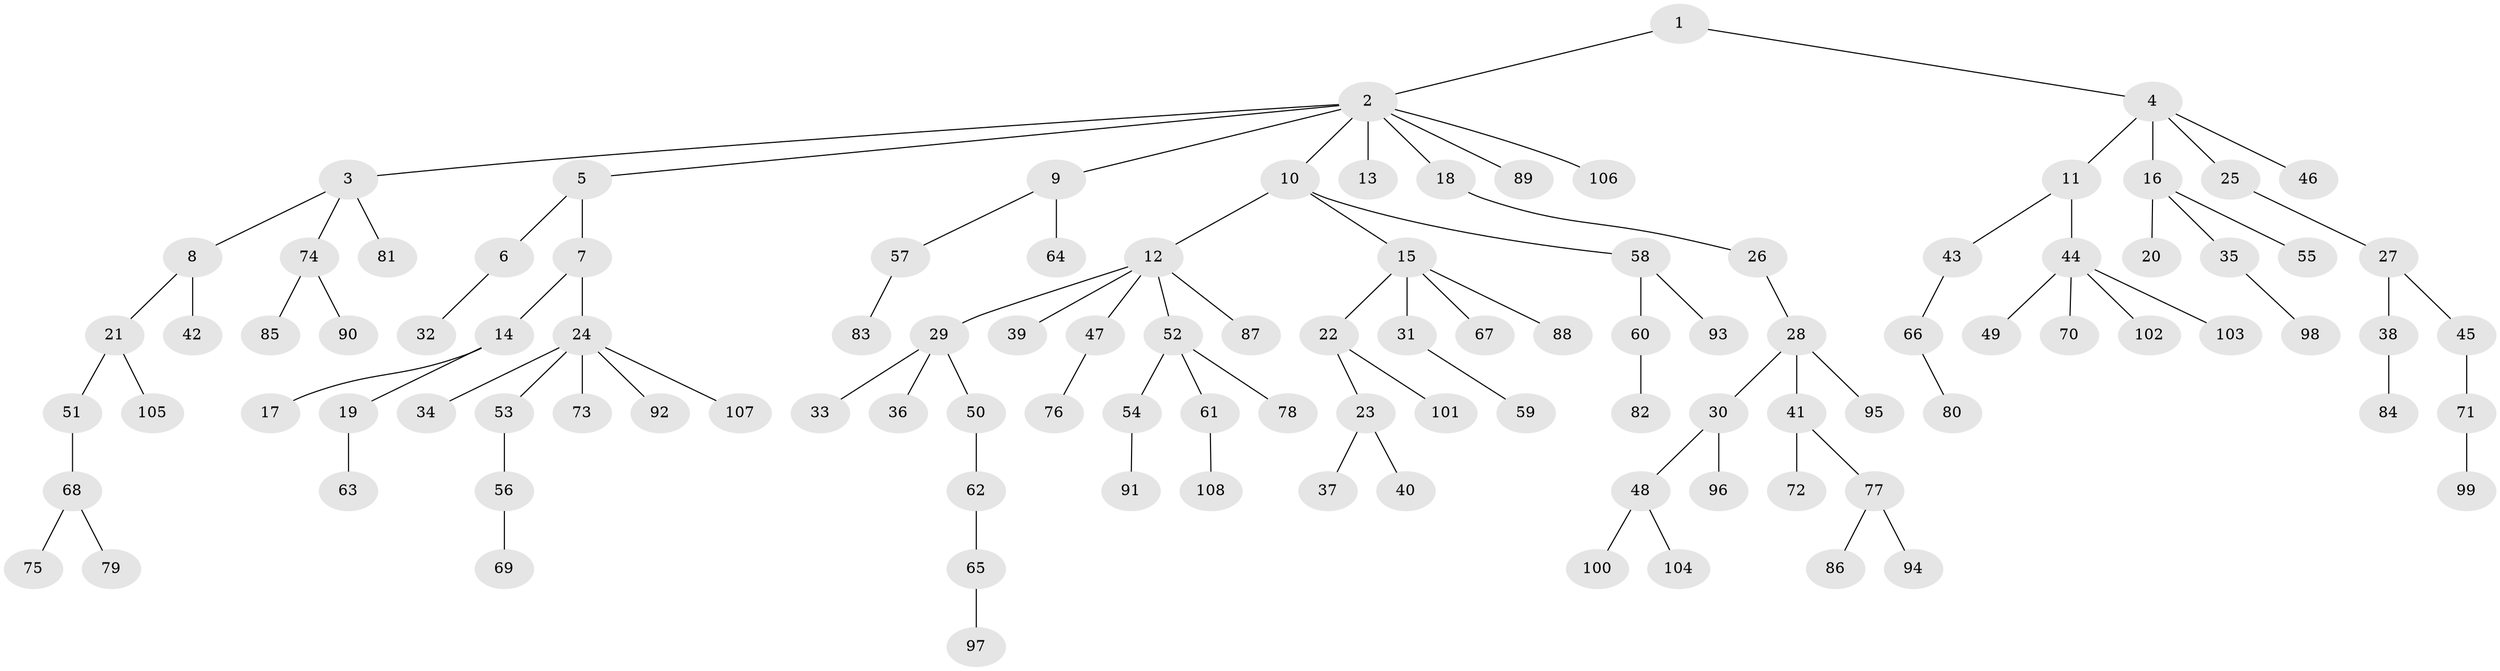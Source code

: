 // Generated by graph-tools (version 1.1) at 2025/53/03/09/25 04:53:12]
// undirected, 108 vertices, 107 edges
graph export_dot {
graph [start="1"]
  node [color=gray90,style=filled];
  1;
  2;
  3;
  4;
  5;
  6;
  7;
  8;
  9;
  10;
  11;
  12;
  13;
  14;
  15;
  16;
  17;
  18;
  19;
  20;
  21;
  22;
  23;
  24;
  25;
  26;
  27;
  28;
  29;
  30;
  31;
  32;
  33;
  34;
  35;
  36;
  37;
  38;
  39;
  40;
  41;
  42;
  43;
  44;
  45;
  46;
  47;
  48;
  49;
  50;
  51;
  52;
  53;
  54;
  55;
  56;
  57;
  58;
  59;
  60;
  61;
  62;
  63;
  64;
  65;
  66;
  67;
  68;
  69;
  70;
  71;
  72;
  73;
  74;
  75;
  76;
  77;
  78;
  79;
  80;
  81;
  82;
  83;
  84;
  85;
  86;
  87;
  88;
  89;
  90;
  91;
  92;
  93;
  94;
  95;
  96;
  97;
  98;
  99;
  100;
  101;
  102;
  103;
  104;
  105;
  106;
  107;
  108;
  1 -- 2;
  1 -- 4;
  2 -- 3;
  2 -- 5;
  2 -- 9;
  2 -- 10;
  2 -- 13;
  2 -- 18;
  2 -- 89;
  2 -- 106;
  3 -- 8;
  3 -- 74;
  3 -- 81;
  4 -- 11;
  4 -- 16;
  4 -- 25;
  4 -- 46;
  5 -- 6;
  5 -- 7;
  6 -- 32;
  7 -- 14;
  7 -- 24;
  8 -- 21;
  8 -- 42;
  9 -- 57;
  9 -- 64;
  10 -- 12;
  10 -- 15;
  10 -- 58;
  11 -- 43;
  11 -- 44;
  12 -- 29;
  12 -- 39;
  12 -- 47;
  12 -- 52;
  12 -- 87;
  14 -- 17;
  14 -- 19;
  15 -- 22;
  15 -- 31;
  15 -- 67;
  15 -- 88;
  16 -- 20;
  16 -- 35;
  16 -- 55;
  18 -- 26;
  19 -- 63;
  21 -- 51;
  21 -- 105;
  22 -- 23;
  22 -- 101;
  23 -- 37;
  23 -- 40;
  24 -- 34;
  24 -- 53;
  24 -- 73;
  24 -- 92;
  24 -- 107;
  25 -- 27;
  26 -- 28;
  27 -- 38;
  27 -- 45;
  28 -- 30;
  28 -- 41;
  28 -- 95;
  29 -- 33;
  29 -- 36;
  29 -- 50;
  30 -- 48;
  30 -- 96;
  31 -- 59;
  35 -- 98;
  38 -- 84;
  41 -- 72;
  41 -- 77;
  43 -- 66;
  44 -- 49;
  44 -- 70;
  44 -- 102;
  44 -- 103;
  45 -- 71;
  47 -- 76;
  48 -- 100;
  48 -- 104;
  50 -- 62;
  51 -- 68;
  52 -- 54;
  52 -- 61;
  52 -- 78;
  53 -- 56;
  54 -- 91;
  56 -- 69;
  57 -- 83;
  58 -- 60;
  58 -- 93;
  60 -- 82;
  61 -- 108;
  62 -- 65;
  65 -- 97;
  66 -- 80;
  68 -- 75;
  68 -- 79;
  71 -- 99;
  74 -- 85;
  74 -- 90;
  77 -- 86;
  77 -- 94;
}
